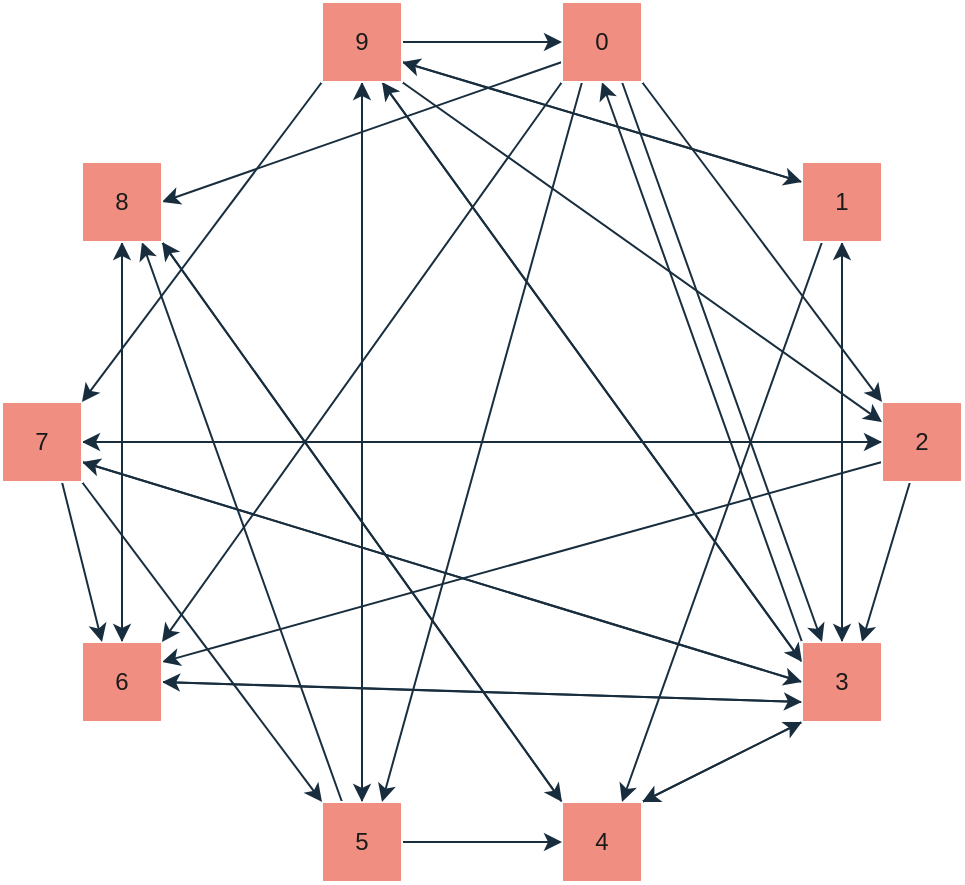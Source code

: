<mxfile version="27.1.1">
  <diagram name="Seite-1" id="2WKH9NWDQTsre9WvFMTD">
    <mxGraphModel dx="818" dy="638" grid="1" gridSize="10" guides="1" tooltips="1" connect="1" arrows="1" fold="1" page="1" pageScale="1" pageWidth="560" pageHeight="520" math="0" shadow="0">
      <root>
        <mxCell id="0" />
        <mxCell id="1" parent="0" />
        <mxCell id="Se8F64zCyco_TB4vRZUZ-25" style="edgeStyle=none;shape=connector;rounded=0;orthogonalLoop=1;jettySize=auto;html=1;exitX=0;exitY=0.5;exitDx=0;exitDy=0;entryX=1;entryY=0.5;entryDx=0;entryDy=0;strokeColor=#182E3E;align=center;verticalAlign=middle;fontFamily=Helvetica;fontSize=11;fontColor=default;labelBackgroundColor=none;endArrow=classic;" edge="1" parent="1" source="Se8F64zCyco_TB4vRZUZ-5" target="Se8F64zCyco_TB4vRZUZ-10">
          <mxGeometry relative="1" as="geometry" />
        </mxCell>
        <mxCell id="Se8F64zCyco_TB4vRZUZ-26" value="" style="edgeStyle=none;shape=connector;rounded=0;orthogonalLoop=1;jettySize=auto;html=1;strokeColor=#182E3E;align=center;verticalAlign=middle;fontFamily=Helvetica;fontSize=11;fontColor=default;labelBackgroundColor=none;endArrow=classic;entryX=0.75;entryY=0;entryDx=0;entryDy=0;" edge="1" parent="1" source="Se8F64zCyco_TB4vRZUZ-5" target="Se8F64zCyco_TB4vRZUZ-6">
          <mxGeometry relative="1" as="geometry" />
        </mxCell>
        <mxCell id="Se8F64zCyco_TB4vRZUZ-27" style="edgeStyle=none;shape=connector;rounded=0;orthogonalLoop=1;jettySize=auto;html=1;exitX=0;exitY=0.75;exitDx=0;exitDy=0;entryX=1;entryY=0.25;entryDx=0;entryDy=0;strokeColor=#182E3E;align=center;verticalAlign=middle;fontFamily=Helvetica;fontSize=11;fontColor=default;labelBackgroundColor=none;endArrow=classic;" edge="1" parent="1" source="Se8F64zCyco_TB4vRZUZ-5" target="Se8F64zCyco_TB4vRZUZ-9">
          <mxGeometry relative="1" as="geometry" />
        </mxCell>
        <mxCell id="Se8F64zCyco_TB4vRZUZ-5" value="2" style="rounded=0;whiteSpace=wrap;html=1;labelBackgroundColor=none;fillColor=#F08E81;strokeColor=#FFFFFF;fontColor=#1A1A1A;" vertex="1" parent="1">
          <mxGeometry x="480" y="240" width="40" height="40" as="geometry" />
        </mxCell>
        <mxCell id="Se8F64zCyco_TB4vRZUZ-28" style="edgeStyle=none;shape=connector;rounded=0;orthogonalLoop=1;jettySize=auto;html=1;exitX=0;exitY=0.75;exitDx=0;exitDy=0;entryX=1;entryY=0.5;entryDx=0;entryDy=0;strokeColor=#182E3E;align=center;verticalAlign=middle;fontFamily=Helvetica;fontSize=11;fontColor=default;labelBackgroundColor=none;endArrow=classic;" edge="1" parent="1" source="Se8F64zCyco_TB4vRZUZ-6" target="Se8F64zCyco_TB4vRZUZ-9">
          <mxGeometry relative="1" as="geometry" />
        </mxCell>
        <mxCell id="Se8F64zCyco_TB4vRZUZ-29" style="edgeStyle=none;shape=connector;rounded=0;orthogonalLoop=1;jettySize=auto;html=1;exitX=0.5;exitY=0;exitDx=0;exitDy=0;entryX=0.5;entryY=1;entryDx=0;entryDy=0;strokeColor=#182E3E;align=center;verticalAlign=middle;fontFamily=Helvetica;fontSize=11;fontColor=default;labelBackgroundColor=none;endArrow=classic;" edge="1" parent="1" source="Se8F64zCyco_TB4vRZUZ-6" target="Se8F64zCyco_TB4vRZUZ-12">
          <mxGeometry relative="1" as="geometry" />
        </mxCell>
        <mxCell id="Se8F64zCyco_TB4vRZUZ-30" style="edgeStyle=none;shape=connector;rounded=0;orthogonalLoop=1;jettySize=auto;html=1;exitX=0;exitY=1;exitDx=0;exitDy=0;entryX=1;entryY=0;entryDx=0;entryDy=0;strokeColor=#182E3E;align=center;verticalAlign=middle;fontFamily=Helvetica;fontSize=11;fontColor=default;labelBackgroundColor=none;endArrow=classic;" edge="1" parent="1" source="Se8F64zCyco_TB4vRZUZ-6" target="Se8F64zCyco_TB4vRZUZ-7">
          <mxGeometry relative="1" as="geometry" />
        </mxCell>
        <mxCell id="Se8F64zCyco_TB4vRZUZ-31" style="edgeStyle=none;shape=connector;rounded=0;orthogonalLoop=1;jettySize=auto;html=1;exitX=0;exitY=0.5;exitDx=0;exitDy=0;entryX=1;entryY=0.75;entryDx=0;entryDy=0;strokeColor=#182E3E;align=center;verticalAlign=middle;fontFamily=Helvetica;fontSize=11;fontColor=default;labelBackgroundColor=none;endArrow=classic;" edge="1" parent="1" source="Se8F64zCyco_TB4vRZUZ-6" target="Se8F64zCyco_TB4vRZUZ-10">
          <mxGeometry relative="1" as="geometry" />
        </mxCell>
        <mxCell id="Se8F64zCyco_TB4vRZUZ-32" style="edgeStyle=none;shape=connector;rounded=0;orthogonalLoop=1;jettySize=auto;html=1;exitX=0;exitY=0;exitDx=0;exitDy=0;entryX=0.5;entryY=1;entryDx=0;entryDy=0;strokeColor=#182E3E;align=center;verticalAlign=middle;fontFamily=Helvetica;fontSize=11;fontColor=default;labelBackgroundColor=none;endArrow=classic;" edge="1" parent="1" source="Se8F64zCyco_TB4vRZUZ-6" target="Se8F64zCyco_TB4vRZUZ-13">
          <mxGeometry relative="1" as="geometry" />
        </mxCell>
        <mxCell id="Se8F64zCyco_TB4vRZUZ-33" style="edgeStyle=none;shape=connector;rounded=0;orthogonalLoop=1;jettySize=auto;html=1;exitX=0;exitY=0.25;exitDx=0;exitDy=0;entryX=0.75;entryY=1;entryDx=0;entryDy=0;strokeColor=#182E3E;align=center;verticalAlign=middle;fontFamily=Helvetica;fontSize=11;fontColor=default;labelBackgroundColor=none;endArrow=classic;" edge="1" parent="1" source="Se8F64zCyco_TB4vRZUZ-6" target="Se8F64zCyco_TB4vRZUZ-14">
          <mxGeometry relative="1" as="geometry" />
        </mxCell>
        <mxCell id="Se8F64zCyco_TB4vRZUZ-6" value="3" style="rounded=0;whiteSpace=wrap;html=1;labelBackgroundColor=none;fillColor=#F08E81;strokeColor=#FFFFFF;fontColor=#1A1A1A;" vertex="1" parent="1">
          <mxGeometry x="440" y="360" width="40" height="40" as="geometry" />
        </mxCell>
        <mxCell id="Se8F64zCyco_TB4vRZUZ-34" style="edgeStyle=none;shape=connector;rounded=0;orthogonalLoop=1;jettySize=auto;html=1;exitX=0;exitY=0;exitDx=0;exitDy=0;entryX=1;entryY=1;entryDx=0;entryDy=0;strokeColor=#182E3E;align=center;verticalAlign=middle;fontFamily=Helvetica;fontSize=11;fontColor=default;labelBackgroundColor=none;endArrow=classic;" edge="1" parent="1" source="Se8F64zCyco_TB4vRZUZ-7" target="Se8F64zCyco_TB4vRZUZ-15">
          <mxGeometry relative="1" as="geometry" />
        </mxCell>
        <mxCell id="Se8F64zCyco_TB4vRZUZ-35" style="edgeStyle=none;shape=connector;rounded=0;orthogonalLoop=1;jettySize=auto;html=1;exitX=1;exitY=0;exitDx=0;exitDy=0;entryX=0;entryY=1;entryDx=0;entryDy=0;strokeColor=#182E3E;align=center;verticalAlign=middle;fontFamily=Helvetica;fontSize=11;fontColor=default;labelBackgroundColor=none;endArrow=classic;" edge="1" parent="1" source="Se8F64zCyco_TB4vRZUZ-7" target="Se8F64zCyco_TB4vRZUZ-6">
          <mxGeometry relative="1" as="geometry" />
        </mxCell>
        <mxCell id="Se8F64zCyco_TB4vRZUZ-7" value="4" style="rounded=0;whiteSpace=wrap;html=1;labelBackgroundColor=none;fillColor=#F08E81;strokeColor=#FFFFFF;fontColor=#1A1A1A;" vertex="1" parent="1">
          <mxGeometry x="320" y="440" width="40" height="40" as="geometry" />
        </mxCell>
        <mxCell id="Se8F64zCyco_TB4vRZUZ-36" style="edgeStyle=none;shape=connector;rounded=0;orthogonalLoop=1;jettySize=auto;html=1;exitX=0.25;exitY=0;exitDx=0;exitDy=0;entryX=0.75;entryY=1;entryDx=0;entryDy=0;strokeColor=#182E3E;align=center;verticalAlign=middle;fontFamily=Helvetica;fontSize=11;fontColor=default;labelBackgroundColor=none;endArrow=classic;" edge="1" parent="1" source="Se8F64zCyco_TB4vRZUZ-8" target="Se8F64zCyco_TB4vRZUZ-15">
          <mxGeometry relative="1" as="geometry" />
        </mxCell>
        <mxCell id="Se8F64zCyco_TB4vRZUZ-37" style="edgeStyle=none;shape=connector;rounded=0;orthogonalLoop=1;jettySize=auto;html=1;exitX=1;exitY=0.5;exitDx=0;exitDy=0;entryX=0;entryY=0.5;entryDx=0;entryDy=0;strokeColor=#182E3E;align=center;verticalAlign=middle;fontFamily=Helvetica;fontSize=11;fontColor=default;labelBackgroundColor=none;endArrow=classic;" edge="1" parent="1" source="Se8F64zCyco_TB4vRZUZ-8" target="Se8F64zCyco_TB4vRZUZ-7">
          <mxGeometry relative="1" as="geometry" />
        </mxCell>
        <mxCell id="Se8F64zCyco_TB4vRZUZ-38" style="edgeStyle=none;shape=connector;rounded=0;orthogonalLoop=1;jettySize=auto;html=1;exitX=0.5;exitY=0;exitDx=0;exitDy=0;entryX=0.5;entryY=1;entryDx=0;entryDy=0;strokeColor=#182E3E;align=center;verticalAlign=middle;fontFamily=Helvetica;fontSize=11;fontColor=default;labelBackgroundColor=none;endArrow=classic;" edge="1" parent="1" source="Se8F64zCyco_TB4vRZUZ-8" target="Se8F64zCyco_TB4vRZUZ-14">
          <mxGeometry relative="1" as="geometry" />
        </mxCell>
        <mxCell id="Se8F64zCyco_TB4vRZUZ-8" value="5" style="rounded=0;whiteSpace=wrap;html=1;labelBackgroundColor=none;fillColor=#F08E81;strokeColor=#FFFFFF;fontColor=#1A1A1A;" vertex="1" parent="1">
          <mxGeometry x="200" y="440" width="40" height="40" as="geometry" />
        </mxCell>
        <mxCell id="Se8F64zCyco_TB4vRZUZ-39" style="edgeStyle=none;shape=connector;rounded=0;orthogonalLoop=1;jettySize=auto;html=1;exitX=1;exitY=0.5;exitDx=0;exitDy=0;entryX=0;entryY=0.75;entryDx=0;entryDy=0;strokeColor=#182E3E;align=center;verticalAlign=middle;fontFamily=Helvetica;fontSize=11;fontColor=default;labelBackgroundColor=none;endArrow=classic;" edge="1" parent="1" source="Se8F64zCyco_TB4vRZUZ-9" target="Se8F64zCyco_TB4vRZUZ-6">
          <mxGeometry relative="1" as="geometry" />
        </mxCell>
        <mxCell id="Se8F64zCyco_TB4vRZUZ-40" style="edgeStyle=none;shape=connector;rounded=0;orthogonalLoop=1;jettySize=auto;html=1;exitX=0.5;exitY=0;exitDx=0;exitDy=0;entryX=0.5;entryY=1;entryDx=0;entryDy=0;strokeColor=#182E3E;align=center;verticalAlign=middle;fontFamily=Helvetica;fontSize=11;fontColor=default;labelBackgroundColor=none;endArrow=classic;" edge="1" parent="1" source="Se8F64zCyco_TB4vRZUZ-9" target="Se8F64zCyco_TB4vRZUZ-15">
          <mxGeometry relative="1" as="geometry" />
        </mxCell>
        <mxCell id="Se8F64zCyco_TB4vRZUZ-9" value="6" style="rounded=0;whiteSpace=wrap;html=1;labelBackgroundColor=none;fillColor=#F08E81;strokeColor=#FFFFFF;fontColor=#1A1A1A;" vertex="1" parent="1">
          <mxGeometry x="80" y="360" width="40" height="40" as="geometry" />
        </mxCell>
        <mxCell id="Se8F64zCyco_TB4vRZUZ-41" style="edgeStyle=none;shape=connector;rounded=0;orthogonalLoop=1;jettySize=auto;html=1;exitX=0.75;exitY=1;exitDx=0;exitDy=0;entryX=0.25;entryY=0;entryDx=0;entryDy=0;strokeColor=#182E3E;align=center;verticalAlign=middle;fontFamily=Helvetica;fontSize=11;fontColor=default;labelBackgroundColor=none;endArrow=classic;" edge="1" parent="1" source="Se8F64zCyco_TB4vRZUZ-10" target="Se8F64zCyco_TB4vRZUZ-9">
          <mxGeometry relative="1" as="geometry" />
        </mxCell>
        <mxCell id="Se8F64zCyco_TB4vRZUZ-42" style="edgeStyle=none;shape=connector;rounded=0;orthogonalLoop=1;jettySize=auto;html=1;exitX=1;exitY=0.5;exitDx=0;exitDy=0;entryX=0;entryY=0.5;entryDx=0;entryDy=0;strokeColor=#182E3E;align=center;verticalAlign=middle;fontFamily=Helvetica;fontSize=11;fontColor=default;labelBackgroundColor=none;endArrow=classic;" edge="1" parent="1" source="Se8F64zCyco_TB4vRZUZ-10" target="Se8F64zCyco_TB4vRZUZ-5">
          <mxGeometry relative="1" as="geometry" />
        </mxCell>
        <mxCell id="Se8F64zCyco_TB4vRZUZ-43" style="edgeStyle=none;shape=connector;rounded=0;orthogonalLoop=1;jettySize=auto;html=1;exitX=1;exitY=1;exitDx=0;exitDy=0;entryX=0;entryY=0;entryDx=0;entryDy=0;strokeColor=#182E3E;align=center;verticalAlign=middle;fontFamily=Helvetica;fontSize=11;fontColor=default;labelBackgroundColor=none;endArrow=classic;" edge="1" parent="1" source="Se8F64zCyco_TB4vRZUZ-10" target="Se8F64zCyco_TB4vRZUZ-8">
          <mxGeometry relative="1" as="geometry" />
        </mxCell>
        <mxCell id="Se8F64zCyco_TB4vRZUZ-44" style="edgeStyle=none;shape=connector;rounded=0;orthogonalLoop=1;jettySize=auto;html=1;exitX=1;exitY=0.75;exitDx=0;exitDy=0;entryX=0;entryY=0.5;entryDx=0;entryDy=0;strokeColor=#182E3E;align=center;verticalAlign=middle;fontFamily=Helvetica;fontSize=11;fontColor=default;labelBackgroundColor=none;endArrow=classic;" edge="1" parent="1" source="Se8F64zCyco_TB4vRZUZ-10" target="Se8F64zCyco_TB4vRZUZ-6">
          <mxGeometry relative="1" as="geometry" />
        </mxCell>
        <mxCell id="Se8F64zCyco_TB4vRZUZ-10" value="7" style="rounded=0;whiteSpace=wrap;html=1;labelBackgroundColor=none;fillColor=#F08E81;strokeColor=#FFFFFF;fontColor=#1A1A1A;" vertex="1" parent="1">
          <mxGeometry x="40" y="240" width="40" height="40" as="geometry" />
        </mxCell>
        <mxCell id="Se8F64zCyco_TB4vRZUZ-22" style="edgeStyle=none;shape=connector;rounded=0;orthogonalLoop=1;jettySize=auto;html=1;exitX=0.25;exitY=1;exitDx=0;exitDy=0;entryX=0.75;entryY=0;entryDx=0;entryDy=0;strokeColor=#182E3E;align=center;verticalAlign=middle;fontFamily=Helvetica;fontSize=11;fontColor=default;labelBackgroundColor=none;endArrow=classic;" edge="1" parent="1" source="Se8F64zCyco_TB4vRZUZ-12" target="Se8F64zCyco_TB4vRZUZ-7">
          <mxGeometry relative="1" as="geometry" />
        </mxCell>
        <mxCell id="Se8F64zCyco_TB4vRZUZ-23" style="edgeStyle=none;shape=connector;rounded=0;orthogonalLoop=1;jettySize=auto;html=1;exitX=0.5;exitY=1;exitDx=0;exitDy=0;strokeColor=#182E3E;align=center;verticalAlign=middle;fontFamily=Helvetica;fontSize=11;fontColor=default;labelBackgroundColor=none;endArrow=classic;" edge="1" parent="1" source="Se8F64zCyco_TB4vRZUZ-12" target="Se8F64zCyco_TB4vRZUZ-6">
          <mxGeometry relative="1" as="geometry" />
        </mxCell>
        <mxCell id="Se8F64zCyco_TB4vRZUZ-24" style="edgeStyle=none;shape=connector;rounded=0;orthogonalLoop=1;jettySize=auto;html=1;exitX=0;exitY=0.25;exitDx=0;exitDy=0;entryX=1;entryY=0.75;entryDx=0;entryDy=0;strokeColor=#182E3E;align=center;verticalAlign=middle;fontFamily=Helvetica;fontSize=11;fontColor=default;labelBackgroundColor=none;endArrow=classic;" edge="1" parent="1" source="Se8F64zCyco_TB4vRZUZ-12" target="Se8F64zCyco_TB4vRZUZ-14">
          <mxGeometry relative="1" as="geometry" />
        </mxCell>
        <mxCell id="Se8F64zCyco_TB4vRZUZ-12" value="1" style="rounded=0;whiteSpace=wrap;html=1;labelBackgroundColor=none;fillColor=#F08E81;strokeColor=#FFFFFF;fontColor=#1A1A1A;" vertex="1" parent="1">
          <mxGeometry x="440" y="120" width="40" height="40" as="geometry" />
        </mxCell>
        <mxCell id="Se8F64zCyco_TB4vRZUZ-16" style="rounded=0;orthogonalLoop=1;jettySize=auto;html=1;exitX=0.75;exitY=1;exitDx=0;exitDy=0;entryX=0.25;entryY=0;entryDx=0;entryDy=0;labelBackgroundColor=none;strokeColor=#182E3E;fontColor=default;" edge="1" parent="1" source="Se8F64zCyco_TB4vRZUZ-13" target="Se8F64zCyco_TB4vRZUZ-6">
          <mxGeometry relative="1" as="geometry" />
        </mxCell>
        <mxCell id="Se8F64zCyco_TB4vRZUZ-18" style="edgeStyle=none;shape=connector;rounded=0;orthogonalLoop=1;jettySize=auto;html=1;exitX=0.25;exitY=1;exitDx=0;exitDy=0;entryX=0.75;entryY=0;entryDx=0;entryDy=0;strokeColor=#182E3E;align=center;verticalAlign=middle;fontFamily=Helvetica;fontSize=11;fontColor=default;labelBackgroundColor=none;endArrow=classic;" edge="1" parent="1" source="Se8F64zCyco_TB4vRZUZ-13" target="Se8F64zCyco_TB4vRZUZ-8">
          <mxGeometry relative="1" as="geometry" />
        </mxCell>
        <mxCell id="Se8F64zCyco_TB4vRZUZ-19" style="edgeStyle=none;shape=connector;rounded=0;orthogonalLoop=1;jettySize=auto;html=1;exitX=0;exitY=0.75;exitDx=0;exitDy=0;entryX=1;entryY=0.5;entryDx=0;entryDy=0;strokeColor=#182E3E;align=center;verticalAlign=middle;fontFamily=Helvetica;fontSize=11;fontColor=default;labelBackgroundColor=none;endArrow=classic;" edge="1" parent="1" source="Se8F64zCyco_TB4vRZUZ-13" target="Se8F64zCyco_TB4vRZUZ-15">
          <mxGeometry relative="1" as="geometry" />
        </mxCell>
        <mxCell id="Se8F64zCyco_TB4vRZUZ-20" style="edgeStyle=none;shape=connector;rounded=0;orthogonalLoop=1;jettySize=auto;html=1;exitX=0;exitY=1;exitDx=0;exitDy=0;entryX=1;entryY=0;entryDx=0;entryDy=0;strokeColor=#182E3E;align=center;verticalAlign=middle;fontFamily=Helvetica;fontSize=11;fontColor=default;labelBackgroundColor=none;endArrow=classic;" edge="1" parent="1" source="Se8F64zCyco_TB4vRZUZ-13" target="Se8F64zCyco_TB4vRZUZ-9">
          <mxGeometry relative="1" as="geometry" />
        </mxCell>
        <mxCell id="Se8F64zCyco_TB4vRZUZ-21" style="edgeStyle=none;shape=connector;rounded=0;orthogonalLoop=1;jettySize=auto;html=1;exitX=1;exitY=1;exitDx=0;exitDy=0;entryX=0;entryY=0;entryDx=0;entryDy=0;strokeColor=#182E3E;align=center;verticalAlign=middle;fontFamily=Helvetica;fontSize=11;fontColor=default;labelBackgroundColor=none;endArrow=classic;" edge="1" parent="1" source="Se8F64zCyco_TB4vRZUZ-13" target="Se8F64zCyco_TB4vRZUZ-5">
          <mxGeometry relative="1" as="geometry" />
        </mxCell>
        <mxCell id="Se8F64zCyco_TB4vRZUZ-13" value="&lt;div&gt;0&lt;/div&gt;" style="rounded=0;whiteSpace=wrap;html=1;labelBackgroundColor=none;fillColor=#F08E81;strokeColor=#FFFFFF;fontColor=#1A1A1A;" vertex="1" parent="1">
          <mxGeometry x="320" y="40" width="40" height="40" as="geometry" />
        </mxCell>
        <mxCell id="Se8F64zCyco_TB4vRZUZ-47" style="edgeStyle=none;shape=connector;rounded=0;orthogonalLoop=1;jettySize=auto;html=1;exitX=0.75;exitY=1;exitDx=0;exitDy=0;entryX=0;entryY=0.25;entryDx=0;entryDy=0;strokeColor=#182E3E;align=center;verticalAlign=middle;fontFamily=Helvetica;fontSize=11;fontColor=default;labelBackgroundColor=none;endArrow=classic;" edge="1" parent="1" source="Se8F64zCyco_TB4vRZUZ-14" target="Se8F64zCyco_TB4vRZUZ-6">
          <mxGeometry relative="1" as="geometry" />
        </mxCell>
        <mxCell id="Se8F64zCyco_TB4vRZUZ-48" style="edgeStyle=none;shape=connector;rounded=0;orthogonalLoop=1;jettySize=auto;html=1;exitX=1;exitY=0.5;exitDx=0;exitDy=0;entryX=0;entryY=0.5;entryDx=0;entryDy=0;strokeColor=#182E3E;align=center;verticalAlign=middle;fontFamily=Helvetica;fontSize=11;fontColor=default;labelBackgroundColor=none;endArrow=classic;" edge="1" parent="1" source="Se8F64zCyco_TB4vRZUZ-14" target="Se8F64zCyco_TB4vRZUZ-13">
          <mxGeometry relative="1" as="geometry" />
        </mxCell>
        <mxCell id="Se8F64zCyco_TB4vRZUZ-49" style="edgeStyle=none;shape=connector;rounded=0;orthogonalLoop=1;jettySize=auto;html=1;exitX=0.5;exitY=1;exitDx=0;exitDy=0;strokeColor=#182E3E;align=center;verticalAlign=middle;fontFamily=Helvetica;fontSize=11;fontColor=default;labelBackgroundColor=none;endArrow=classic;" edge="1" parent="1" source="Se8F64zCyco_TB4vRZUZ-14">
          <mxGeometry relative="1" as="geometry">
            <mxPoint x="220" y="440" as="targetPoint" />
          </mxGeometry>
        </mxCell>
        <mxCell id="Se8F64zCyco_TB4vRZUZ-50" style="edgeStyle=none;shape=connector;rounded=0;orthogonalLoop=1;jettySize=auto;html=1;exitX=1;exitY=0.75;exitDx=0;exitDy=0;entryX=0;entryY=0.25;entryDx=0;entryDy=0;strokeColor=#182E3E;align=center;verticalAlign=middle;fontFamily=Helvetica;fontSize=11;fontColor=default;labelBackgroundColor=none;endArrow=classic;" edge="1" parent="1" source="Se8F64zCyco_TB4vRZUZ-14" target="Se8F64zCyco_TB4vRZUZ-12">
          <mxGeometry relative="1" as="geometry" />
        </mxCell>
        <mxCell id="Se8F64zCyco_TB4vRZUZ-51" style="edgeStyle=none;shape=connector;rounded=0;orthogonalLoop=1;jettySize=auto;html=1;exitX=1;exitY=1;exitDx=0;exitDy=0;entryX=0;entryY=0.25;entryDx=0;entryDy=0;strokeColor=#182E3E;align=center;verticalAlign=middle;fontFamily=Helvetica;fontSize=11;fontColor=default;labelBackgroundColor=none;endArrow=classic;" edge="1" parent="1" source="Se8F64zCyco_TB4vRZUZ-14" target="Se8F64zCyco_TB4vRZUZ-5">
          <mxGeometry relative="1" as="geometry" />
        </mxCell>
        <mxCell id="Se8F64zCyco_TB4vRZUZ-52" style="edgeStyle=none;shape=connector;rounded=0;orthogonalLoop=1;jettySize=auto;html=1;exitX=0;exitY=1;exitDx=0;exitDy=0;entryX=1;entryY=0;entryDx=0;entryDy=0;strokeColor=#182E3E;align=center;verticalAlign=middle;fontFamily=Helvetica;fontSize=11;fontColor=default;labelBackgroundColor=none;endArrow=classic;" edge="1" parent="1" source="Se8F64zCyco_TB4vRZUZ-14" target="Se8F64zCyco_TB4vRZUZ-10">
          <mxGeometry relative="1" as="geometry" />
        </mxCell>
        <mxCell id="Se8F64zCyco_TB4vRZUZ-14" value="9" style="rounded=0;whiteSpace=wrap;html=1;labelBackgroundColor=none;fillColor=#F08E81;strokeColor=#FFFFFF;fontColor=#1A1A1A;" vertex="1" parent="1">
          <mxGeometry x="200" y="40" width="40" height="40" as="geometry" />
        </mxCell>
        <mxCell id="Se8F64zCyco_TB4vRZUZ-45" style="edgeStyle=none;shape=connector;rounded=0;orthogonalLoop=1;jettySize=auto;html=1;exitX=1;exitY=1;exitDx=0;exitDy=0;entryX=0;entryY=0;entryDx=0;entryDy=0;strokeColor=#182E3E;align=center;verticalAlign=middle;fontFamily=Helvetica;fontSize=11;fontColor=default;labelBackgroundColor=none;endArrow=classic;" edge="1" parent="1" source="Se8F64zCyco_TB4vRZUZ-15" target="Se8F64zCyco_TB4vRZUZ-7">
          <mxGeometry relative="1" as="geometry" />
        </mxCell>
        <mxCell id="Se8F64zCyco_TB4vRZUZ-46" style="edgeStyle=none;shape=connector;rounded=0;orthogonalLoop=1;jettySize=auto;html=1;exitX=0.5;exitY=1;exitDx=0;exitDy=0;entryX=0.5;entryY=0;entryDx=0;entryDy=0;strokeColor=#182E3E;align=center;verticalAlign=middle;fontFamily=Helvetica;fontSize=11;fontColor=default;labelBackgroundColor=none;endArrow=classic;" edge="1" parent="1" source="Se8F64zCyco_TB4vRZUZ-15" target="Se8F64zCyco_TB4vRZUZ-9">
          <mxGeometry relative="1" as="geometry" />
        </mxCell>
        <mxCell id="Se8F64zCyco_TB4vRZUZ-15" value="8" style="rounded=0;whiteSpace=wrap;html=1;labelBackgroundColor=none;fillColor=#F08E81;strokeColor=#FFFFFF;fontColor=#1A1A1A;" vertex="1" parent="1">
          <mxGeometry x="80" y="120" width="40" height="40" as="geometry" />
        </mxCell>
      </root>
    </mxGraphModel>
  </diagram>
</mxfile>
